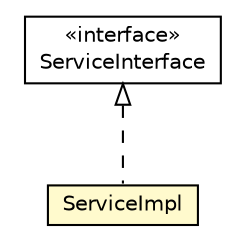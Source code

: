 #!/usr/local/bin/dot
#
# Class diagram 
# Generated by UMLGraph version R5_6-24-gf6e263 (http://www.umlgraph.org/)
#

digraph G {
	edge [fontname="Helvetica",fontsize=10,labelfontname="Helvetica",labelfontsize=10];
	node [fontname="Helvetica",fontsize=10,shape=plaintext];
	nodesep=0.25;
	ranksep=0.5;
	// org.universAAL.ri.soap.cxf.service.ServiceInterface
	c28058 [label=<<table title="org.universAAL.ri.soap.cxf.service.ServiceInterface" border="0" cellborder="1" cellspacing="0" cellpadding="2" port="p" href="../service/ServiceInterface.html">
		<tr><td><table border="0" cellspacing="0" cellpadding="1">
<tr><td align="center" balign="center"> &#171;interface&#187; </td></tr>
<tr><td align="center" balign="center"> ServiceInterface </td></tr>
		</table></td></tr>
		</table>>, URL="../service/ServiceInterface.html", fontname="Helvetica", fontcolor="black", fontsize=10.0];
	// org.universAAL.ri.soap.cxf.server.ServiceImpl
	c28060 [label=<<table title="org.universAAL.ri.soap.cxf.server.ServiceImpl" border="0" cellborder="1" cellspacing="0" cellpadding="2" port="p" bgcolor="lemonChiffon" href="./ServiceImpl.html">
		<tr><td><table border="0" cellspacing="0" cellpadding="1">
<tr><td align="center" balign="center"> ServiceImpl </td></tr>
		</table></td></tr>
		</table>>, URL="./ServiceImpl.html", fontname="Helvetica", fontcolor="black", fontsize=10.0];
	//org.universAAL.ri.soap.cxf.server.ServiceImpl implements org.universAAL.ri.soap.cxf.service.ServiceInterface
	c28058:p -> c28060:p [dir=back,arrowtail=empty,style=dashed];
}

